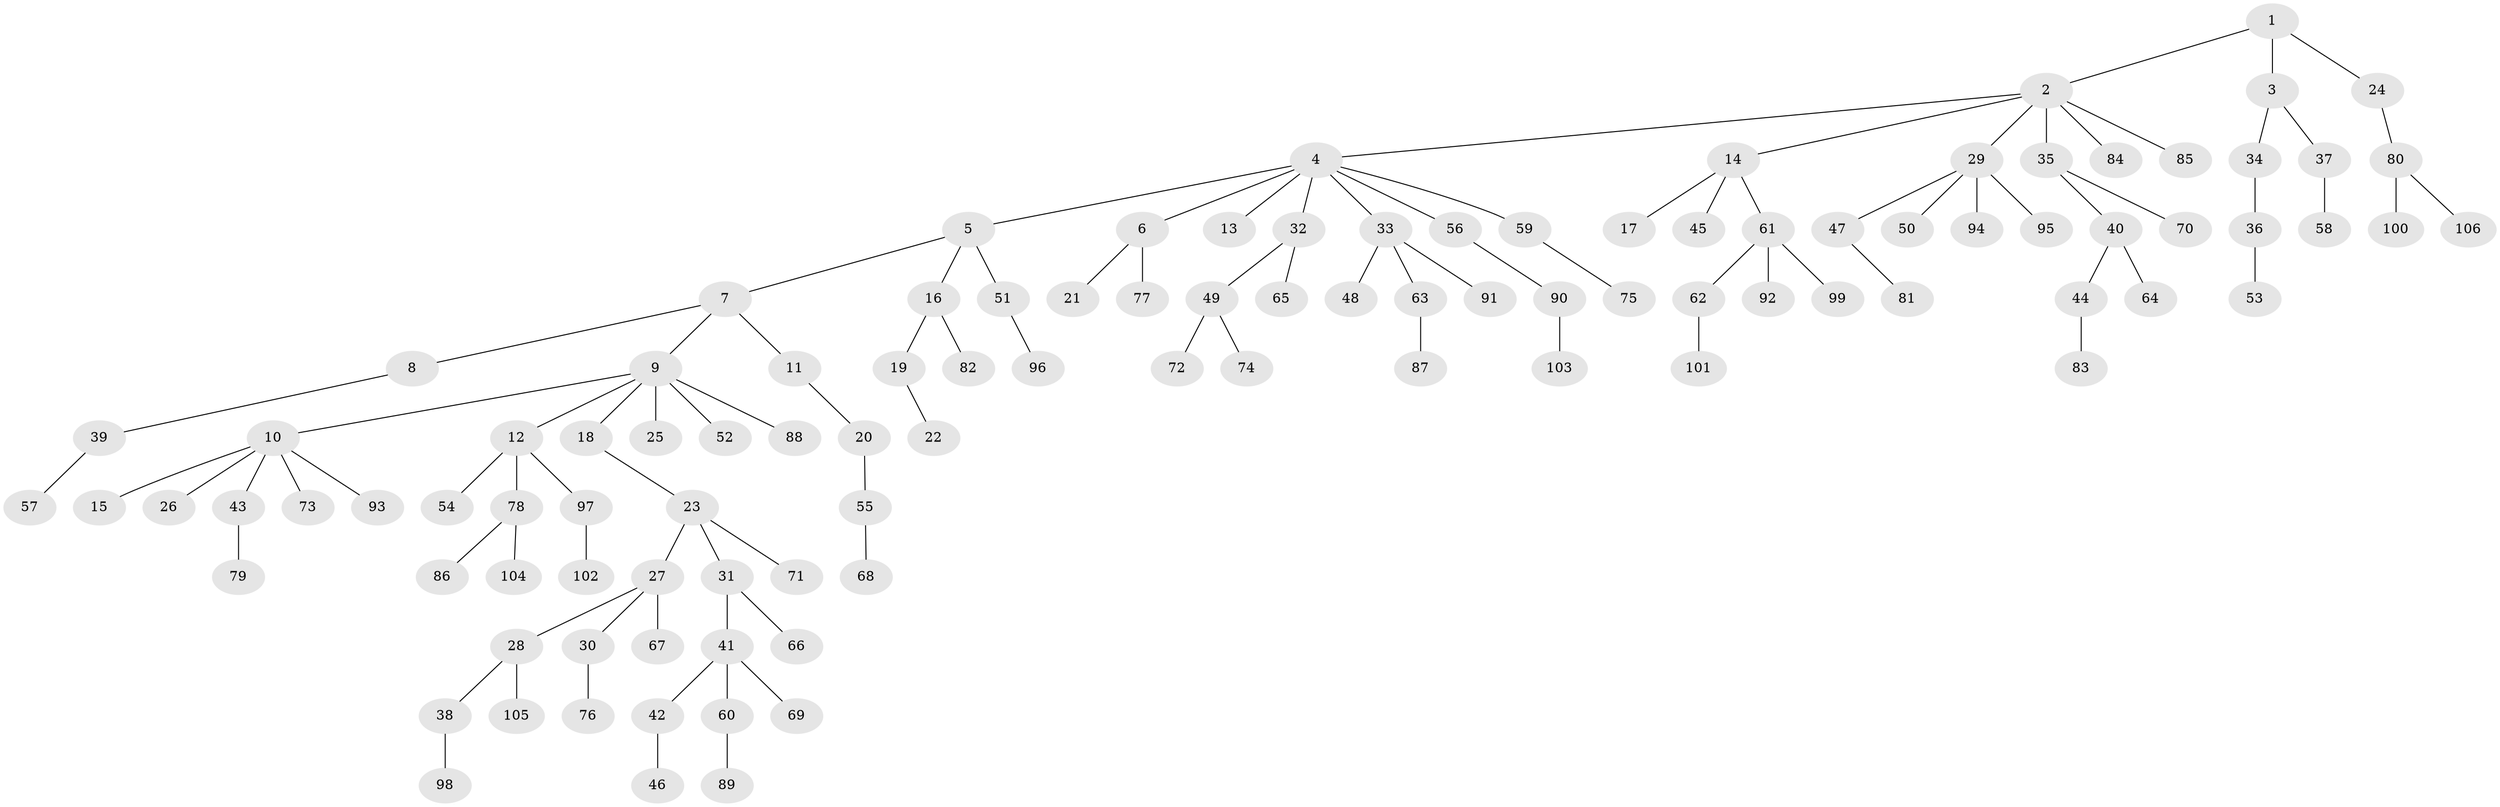 // coarse degree distribution, {4: 0.0945945945945946, 13: 0.013513513513513514, 2: 0.21621621621621623, 11: 0.013513513513513514, 1: 0.5945945945945946, 6: 0.013513513513513514, 3: 0.05405405405405406}
// Generated by graph-tools (version 1.1) at 2025/42/03/06/25 10:42:06]
// undirected, 106 vertices, 105 edges
graph export_dot {
graph [start="1"]
  node [color=gray90,style=filled];
  1;
  2;
  3;
  4;
  5;
  6;
  7;
  8;
  9;
  10;
  11;
  12;
  13;
  14;
  15;
  16;
  17;
  18;
  19;
  20;
  21;
  22;
  23;
  24;
  25;
  26;
  27;
  28;
  29;
  30;
  31;
  32;
  33;
  34;
  35;
  36;
  37;
  38;
  39;
  40;
  41;
  42;
  43;
  44;
  45;
  46;
  47;
  48;
  49;
  50;
  51;
  52;
  53;
  54;
  55;
  56;
  57;
  58;
  59;
  60;
  61;
  62;
  63;
  64;
  65;
  66;
  67;
  68;
  69;
  70;
  71;
  72;
  73;
  74;
  75;
  76;
  77;
  78;
  79;
  80;
  81;
  82;
  83;
  84;
  85;
  86;
  87;
  88;
  89;
  90;
  91;
  92;
  93;
  94;
  95;
  96;
  97;
  98;
  99;
  100;
  101;
  102;
  103;
  104;
  105;
  106;
  1 -- 2;
  1 -- 3;
  1 -- 24;
  2 -- 4;
  2 -- 14;
  2 -- 29;
  2 -- 35;
  2 -- 84;
  2 -- 85;
  3 -- 34;
  3 -- 37;
  4 -- 5;
  4 -- 6;
  4 -- 13;
  4 -- 32;
  4 -- 33;
  4 -- 56;
  4 -- 59;
  5 -- 7;
  5 -- 16;
  5 -- 51;
  6 -- 21;
  6 -- 77;
  7 -- 8;
  7 -- 9;
  7 -- 11;
  8 -- 39;
  9 -- 10;
  9 -- 12;
  9 -- 18;
  9 -- 25;
  9 -- 52;
  9 -- 88;
  10 -- 15;
  10 -- 26;
  10 -- 43;
  10 -- 73;
  10 -- 93;
  11 -- 20;
  12 -- 54;
  12 -- 78;
  12 -- 97;
  14 -- 17;
  14 -- 45;
  14 -- 61;
  16 -- 19;
  16 -- 82;
  18 -- 23;
  19 -- 22;
  20 -- 55;
  23 -- 27;
  23 -- 31;
  23 -- 71;
  24 -- 80;
  27 -- 28;
  27 -- 30;
  27 -- 67;
  28 -- 38;
  28 -- 105;
  29 -- 47;
  29 -- 50;
  29 -- 94;
  29 -- 95;
  30 -- 76;
  31 -- 41;
  31 -- 66;
  32 -- 49;
  32 -- 65;
  33 -- 48;
  33 -- 63;
  33 -- 91;
  34 -- 36;
  35 -- 40;
  35 -- 70;
  36 -- 53;
  37 -- 58;
  38 -- 98;
  39 -- 57;
  40 -- 44;
  40 -- 64;
  41 -- 42;
  41 -- 60;
  41 -- 69;
  42 -- 46;
  43 -- 79;
  44 -- 83;
  47 -- 81;
  49 -- 72;
  49 -- 74;
  51 -- 96;
  55 -- 68;
  56 -- 90;
  59 -- 75;
  60 -- 89;
  61 -- 62;
  61 -- 92;
  61 -- 99;
  62 -- 101;
  63 -- 87;
  78 -- 86;
  78 -- 104;
  80 -- 100;
  80 -- 106;
  90 -- 103;
  97 -- 102;
}
